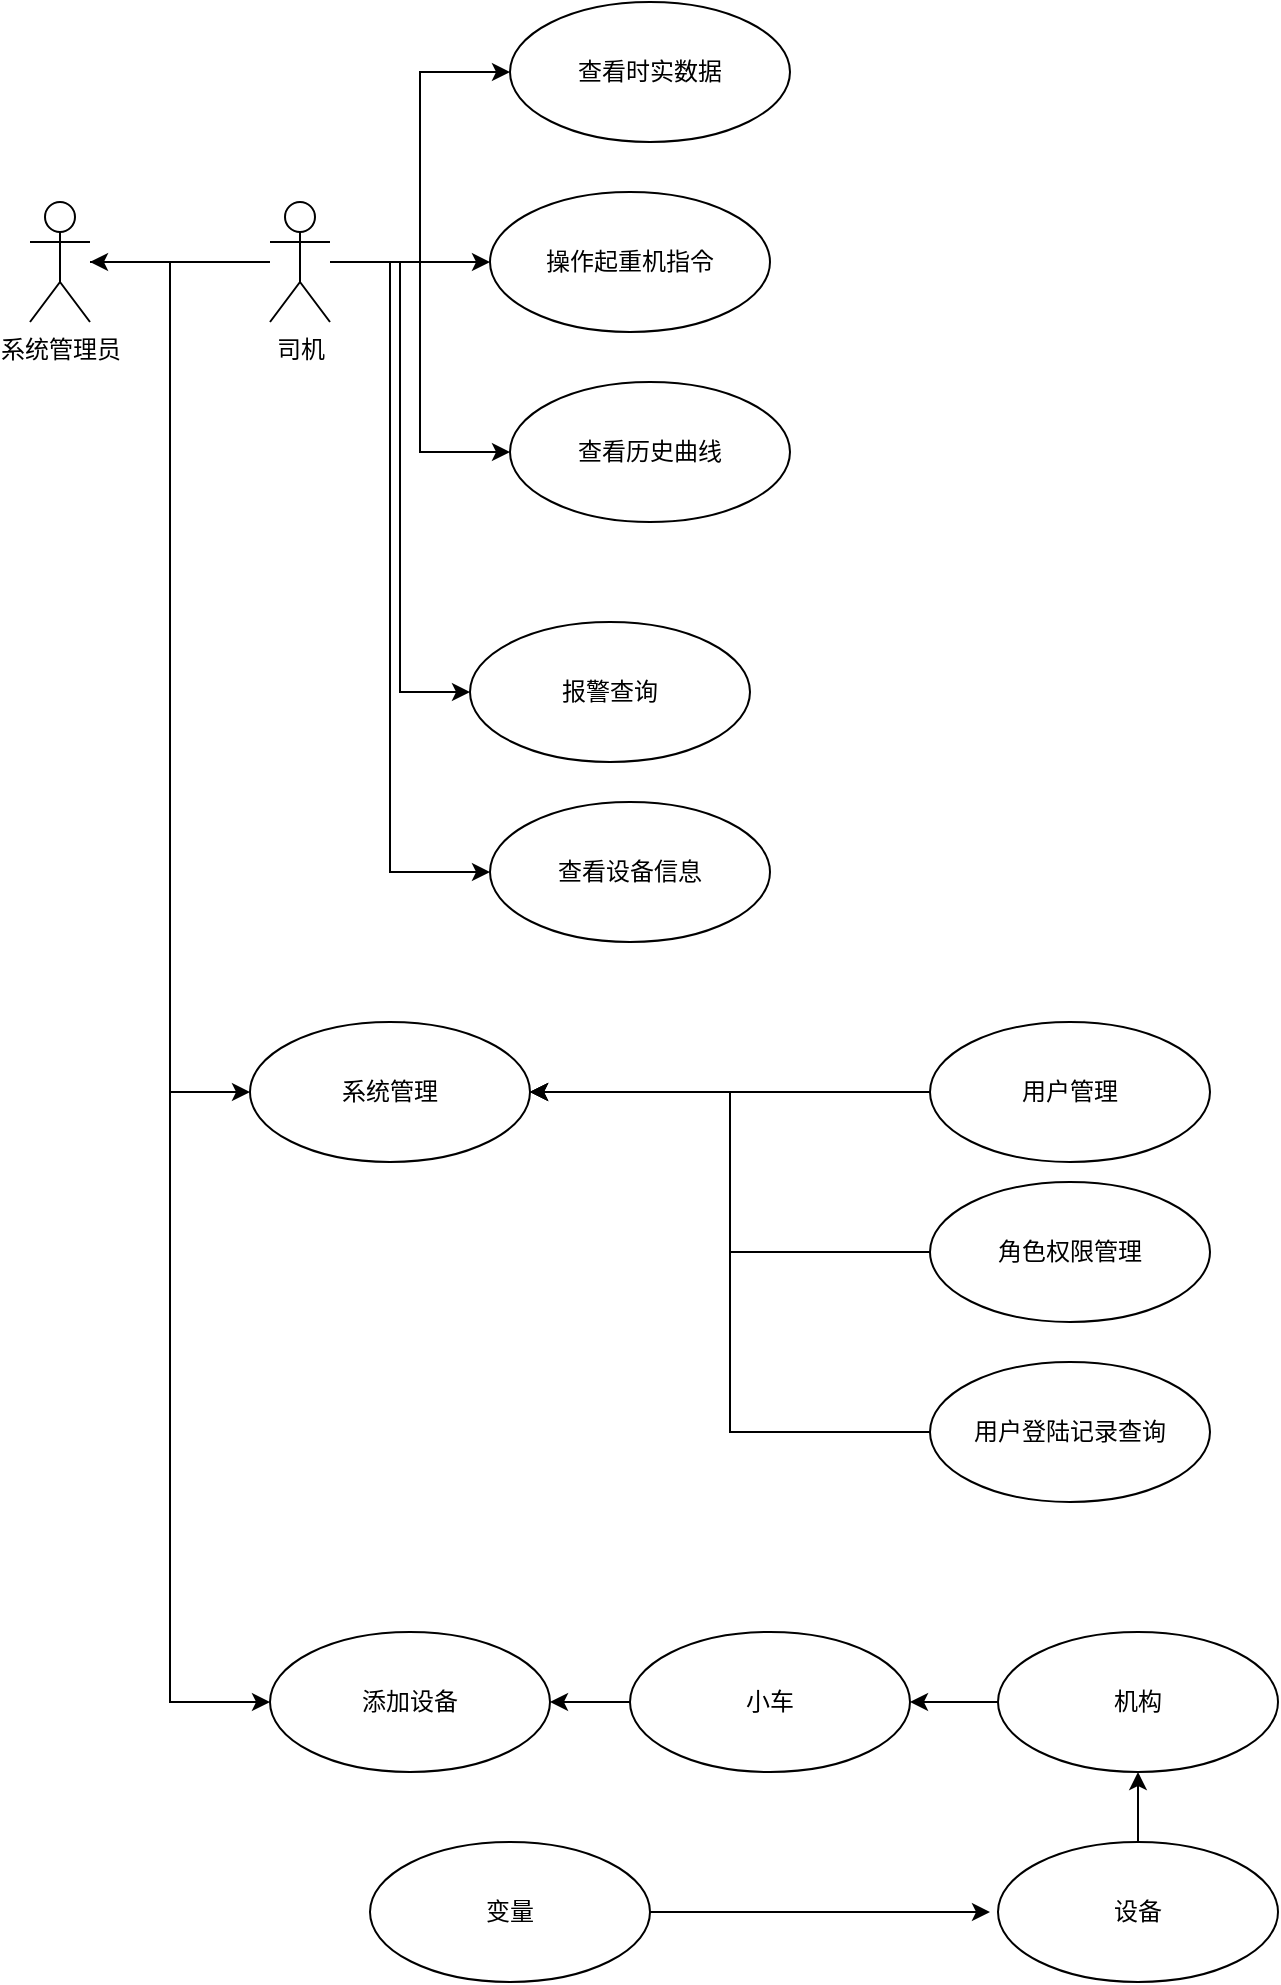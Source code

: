 <mxfile version="12.2.6" type="github" pages="1">
  <diagram id="PHI8nSIPwj0EIiqoOsxo" name="Page-1">
    <mxGraphModel dx="1024" dy="534" grid="1" gridSize="10" guides="1" tooltips="1" connect="1" arrows="1" fold="1" page="1" pageScale="1" pageWidth="827" pageHeight="1169" math="0" shadow="0">
      <root>
        <mxCell id="0"/>
        <mxCell id="1" parent="0"/>
        <mxCell id="dSZWnEjeuw55veMjcqep-15" style="edgeStyle=orthogonalEdgeStyle;rounded=0;orthogonalLoop=1;jettySize=auto;html=1;" parent="1" source="dSZWnEjeuw55veMjcqep-1" edge="1">
          <mxGeometry relative="1" as="geometry">
            <mxPoint x="50" y="180" as="targetPoint"/>
          </mxGeometry>
        </mxCell>
        <mxCell id="dSZWnEjeuw55veMjcqep-20" style="edgeStyle=orthogonalEdgeStyle;rounded=0;orthogonalLoop=1;jettySize=auto;html=1;entryX=0;entryY=0.5;entryDx=0;entryDy=0;" parent="1" source="dSZWnEjeuw55veMjcqep-1" target="dSZWnEjeuw55veMjcqep-8" edge="1">
          <mxGeometry relative="1" as="geometry"/>
        </mxCell>
        <mxCell id="dSZWnEjeuw55veMjcqep-21" style="edgeStyle=orthogonalEdgeStyle;rounded=0;orthogonalLoop=1;jettySize=auto;html=1;entryX=0;entryY=0.5;entryDx=0;entryDy=0;" parent="1" source="dSZWnEjeuw55veMjcqep-1" target="dSZWnEjeuw55veMjcqep-9" edge="1">
          <mxGeometry relative="1" as="geometry"/>
        </mxCell>
        <mxCell id="dSZWnEjeuw55veMjcqep-22" style="edgeStyle=orthogonalEdgeStyle;rounded=0;orthogonalLoop=1;jettySize=auto;html=1;entryX=0;entryY=0.5;entryDx=0;entryDy=0;" parent="1" source="dSZWnEjeuw55veMjcqep-1" target="dSZWnEjeuw55veMjcqep-10" edge="1">
          <mxGeometry relative="1" as="geometry"/>
        </mxCell>
        <mxCell id="dSZWnEjeuw55veMjcqep-23" style="edgeStyle=orthogonalEdgeStyle;rounded=0;orthogonalLoop=1;jettySize=auto;html=1;entryX=0;entryY=0.5;entryDx=0;entryDy=0;" parent="1" source="dSZWnEjeuw55veMjcqep-1" target="dSZWnEjeuw55veMjcqep-11" edge="1">
          <mxGeometry relative="1" as="geometry"/>
        </mxCell>
        <mxCell id="fcmDZlEdB_9TqHtPRfNw-8" style="edgeStyle=orthogonalEdgeStyle;rounded=0;orthogonalLoop=1;jettySize=auto;html=1;entryX=0;entryY=0.5;entryDx=0;entryDy=0;" edge="1" parent="1" source="dSZWnEjeuw55veMjcqep-1" target="fcmDZlEdB_9TqHtPRfNw-7">
          <mxGeometry relative="1" as="geometry">
            <Array as="points">
              <mxPoint x="200" y="180"/>
              <mxPoint x="200" y="485"/>
            </Array>
          </mxGeometry>
        </mxCell>
        <mxCell id="dSZWnEjeuw55veMjcqep-1" value="司机" style="shape=umlActor;verticalLabelPosition=bottom;labelBackgroundColor=#ffffff;verticalAlign=top;html=1;" parent="1" vertex="1">
          <mxGeometry x="140" y="150" width="30" height="60" as="geometry"/>
        </mxCell>
        <mxCell id="dSZWnEjeuw55veMjcqep-8" value="查看时实数据" style="ellipse;whiteSpace=wrap;html=1;" parent="1" vertex="1">
          <mxGeometry x="260" y="50" width="140" height="70" as="geometry"/>
        </mxCell>
        <mxCell id="dSZWnEjeuw55veMjcqep-9" value="操作起重机指令" style="ellipse;whiteSpace=wrap;html=1;" parent="1" vertex="1">
          <mxGeometry x="250" y="145" width="140" height="70" as="geometry"/>
        </mxCell>
        <mxCell id="dSZWnEjeuw55veMjcqep-10" value="查看历史曲线" style="ellipse;whiteSpace=wrap;html=1;" parent="1" vertex="1">
          <mxGeometry x="260" y="240" width="140" height="70" as="geometry"/>
        </mxCell>
        <mxCell id="dSZWnEjeuw55veMjcqep-11" value="报警查询" style="ellipse;whiteSpace=wrap;html=1;" parent="1" vertex="1">
          <mxGeometry x="240" y="360" width="140" height="70" as="geometry"/>
        </mxCell>
        <mxCell id="dSZWnEjeuw55veMjcqep-25" style="edgeStyle=orthogonalEdgeStyle;rounded=0;orthogonalLoop=1;jettySize=auto;html=1;entryX=0;entryY=0.5;entryDx=0;entryDy=0;" parent="1" source="dSZWnEjeuw55veMjcqep-13" target="dSZWnEjeuw55veMjcqep-24" edge="1">
          <mxGeometry relative="1" as="geometry"/>
        </mxCell>
        <mxCell id="fcmDZlEdB_9TqHtPRfNw-22" style="edgeStyle=orthogonalEdgeStyle;rounded=0;orthogonalLoop=1;jettySize=auto;html=1;entryX=0;entryY=0.5;entryDx=0;entryDy=0;" edge="1" parent="1" source="dSZWnEjeuw55veMjcqep-13" target="fcmDZlEdB_9TqHtPRfNw-10">
          <mxGeometry relative="1" as="geometry">
            <Array as="points">
              <mxPoint x="90" y="180"/>
              <mxPoint x="90" y="900"/>
            </Array>
          </mxGeometry>
        </mxCell>
        <mxCell id="dSZWnEjeuw55veMjcqep-13" value="系统管理员" style="shape=umlActor;verticalLabelPosition=bottom;labelBackgroundColor=#ffffff;verticalAlign=top;html=1;" parent="1" vertex="1">
          <mxGeometry x="20" y="150" width="30" height="60" as="geometry"/>
        </mxCell>
        <mxCell id="dSZWnEjeuw55veMjcqep-24" value="系统管理" style="ellipse;whiteSpace=wrap;html=1;" parent="1" vertex="1">
          <mxGeometry x="130" y="560" width="140" height="70" as="geometry"/>
        </mxCell>
        <mxCell id="fcmDZlEdB_9TqHtPRfNw-4" style="edgeStyle=orthogonalEdgeStyle;rounded=0;orthogonalLoop=1;jettySize=auto;html=1;entryX=1;entryY=0.5;entryDx=0;entryDy=0;" edge="1" parent="1" source="fcmDZlEdB_9TqHtPRfNw-1" target="dSZWnEjeuw55veMjcqep-24">
          <mxGeometry relative="1" as="geometry"/>
        </mxCell>
        <mxCell id="fcmDZlEdB_9TqHtPRfNw-1" value="用户管理" style="ellipse;whiteSpace=wrap;html=1;" vertex="1" parent="1">
          <mxGeometry x="470" y="560" width="140" height="70" as="geometry"/>
        </mxCell>
        <mxCell id="fcmDZlEdB_9TqHtPRfNw-5" style="edgeStyle=orthogonalEdgeStyle;rounded=0;orthogonalLoop=1;jettySize=auto;html=1;entryX=1;entryY=0.5;entryDx=0;entryDy=0;" edge="1" parent="1" source="fcmDZlEdB_9TqHtPRfNw-2" target="dSZWnEjeuw55veMjcqep-24">
          <mxGeometry relative="1" as="geometry"/>
        </mxCell>
        <mxCell id="fcmDZlEdB_9TqHtPRfNw-2" value="角色权限管理" style="ellipse;whiteSpace=wrap;html=1;" vertex="1" parent="1">
          <mxGeometry x="470" y="640" width="140" height="70" as="geometry"/>
        </mxCell>
        <mxCell id="fcmDZlEdB_9TqHtPRfNw-6" style="edgeStyle=orthogonalEdgeStyle;rounded=0;orthogonalLoop=1;jettySize=auto;html=1;entryX=1;entryY=0.5;entryDx=0;entryDy=0;" edge="1" parent="1" source="fcmDZlEdB_9TqHtPRfNw-3" target="dSZWnEjeuw55veMjcqep-24">
          <mxGeometry relative="1" as="geometry">
            <mxPoint x="280" y="730" as="targetPoint"/>
          </mxGeometry>
        </mxCell>
        <mxCell id="fcmDZlEdB_9TqHtPRfNw-3" value="用户登陆记录查询" style="ellipse;whiteSpace=wrap;html=1;" vertex="1" parent="1">
          <mxGeometry x="470" y="730" width="140" height="70" as="geometry"/>
        </mxCell>
        <mxCell id="fcmDZlEdB_9TqHtPRfNw-7" value="查看设备信息" style="ellipse;whiteSpace=wrap;html=1;" vertex="1" parent="1">
          <mxGeometry x="250" y="450" width="140" height="70" as="geometry"/>
        </mxCell>
        <mxCell id="fcmDZlEdB_9TqHtPRfNw-10" value="添加设备" style="ellipse;whiteSpace=wrap;html=1;" vertex="1" parent="1">
          <mxGeometry x="140" y="865" width="140" height="70" as="geometry"/>
        </mxCell>
        <mxCell id="fcmDZlEdB_9TqHtPRfNw-27" style="edgeStyle=orthogonalEdgeStyle;rounded=0;orthogonalLoop=1;jettySize=auto;html=1;" edge="1" parent="1" source="fcmDZlEdB_9TqHtPRfNw-12" target="fcmDZlEdB_9TqHtPRfNw-10">
          <mxGeometry relative="1" as="geometry"/>
        </mxCell>
        <mxCell id="fcmDZlEdB_9TqHtPRfNw-12" value="小车" style="ellipse;whiteSpace=wrap;html=1;" vertex="1" parent="1">
          <mxGeometry x="320" y="865" width="140" height="70" as="geometry"/>
        </mxCell>
        <mxCell id="fcmDZlEdB_9TqHtPRfNw-26" style="edgeStyle=orthogonalEdgeStyle;rounded=0;orthogonalLoop=1;jettySize=auto;html=1;entryX=1;entryY=0.5;entryDx=0;entryDy=0;" edge="1" parent="1" source="fcmDZlEdB_9TqHtPRfNw-15" target="fcmDZlEdB_9TqHtPRfNw-12">
          <mxGeometry relative="1" as="geometry"/>
        </mxCell>
        <mxCell id="fcmDZlEdB_9TqHtPRfNw-15" value="机构" style="ellipse;whiteSpace=wrap;html=1;" vertex="1" parent="1">
          <mxGeometry x="504" y="865" width="140" height="70" as="geometry"/>
        </mxCell>
        <mxCell id="fcmDZlEdB_9TqHtPRfNw-25" style="edgeStyle=orthogonalEdgeStyle;rounded=0;orthogonalLoop=1;jettySize=auto;html=1;" edge="1" parent="1" source="fcmDZlEdB_9TqHtPRfNw-16" target="fcmDZlEdB_9TqHtPRfNw-15">
          <mxGeometry relative="1" as="geometry"/>
        </mxCell>
        <mxCell id="fcmDZlEdB_9TqHtPRfNw-16" value="设备" style="ellipse;whiteSpace=wrap;html=1;" vertex="1" parent="1">
          <mxGeometry x="504" y="970" width="140" height="70" as="geometry"/>
        </mxCell>
        <mxCell id="fcmDZlEdB_9TqHtPRfNw-24" style="edgeStyle=orthogonalEdgeStyle;rounded=0;orthogonalLoop=1;jettySize=auto;html=1;" edge="1" parent="1" source="fcmDZlEdB_9TqHtPRfNw-17">
          <mxGeometry relative="1" as="geometry">
            <mxPoint x="500" y="1005" as="targetPoint"/>
          </mxGeometry>
        </mxCell>
        <mxCell id="fcmDZlEdB_9TqHtPRfNw-17" value="变量" style="ellipse;whiteSpace=wrap;html=1;" vertex="1" parent="1">
          <mxGeometry x="190" y="970" width="140" height="70" as="geometry"/>
        </mxCell>
      </root>
    </mxGraphModel>
  </diagram>
</mxfile>
